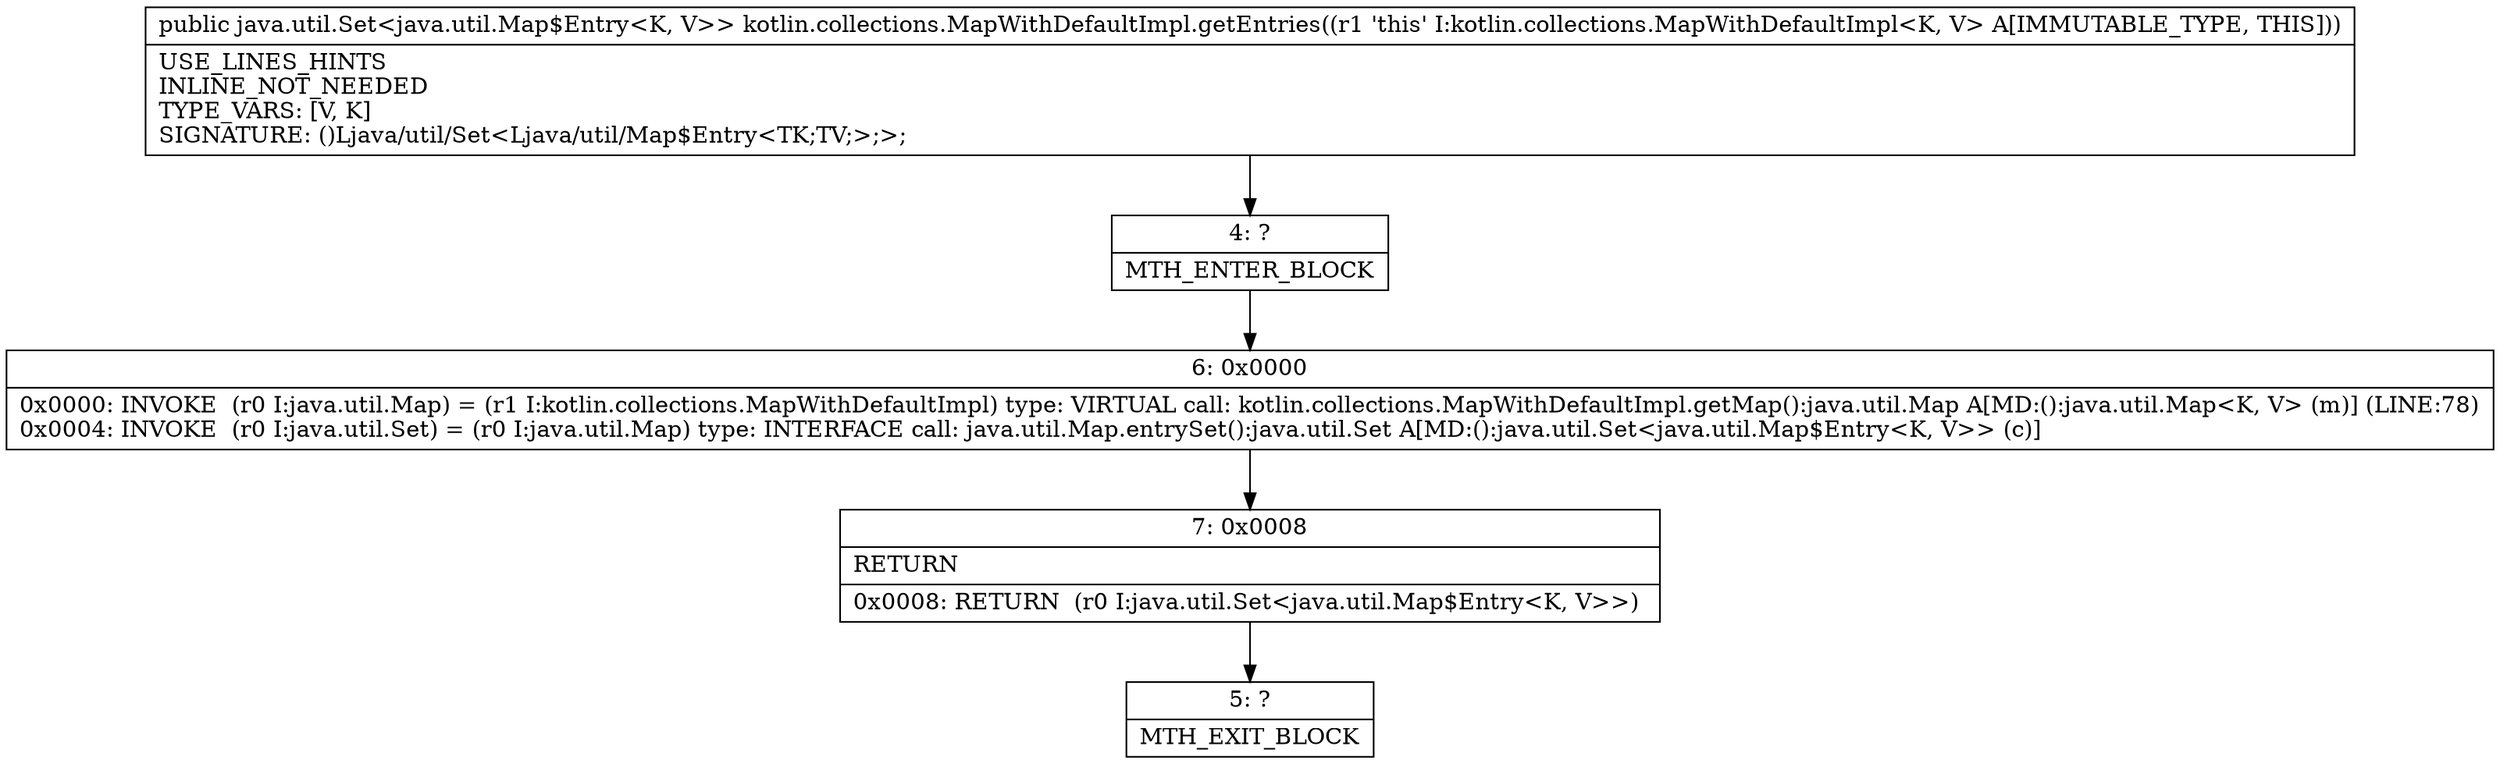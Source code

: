 digraph "CFG forkotlin.collections.MapWithDefaultImpl.getEntries()Ljava\/util\/Set;" {
Node_4 [shape=record,label="{4\:\ ?|MTH_ENTER_BLOCK\l}"];
Node_6 [shape=record,label="{6\:\ 0x0000|0x0000: INVOKE  (r0 I:java.util.Map) = (r1 I:kotlin.collections.MapWithDefaultImpl) type: VIRTUAL call: kotlin.collections.MapWithDefaultImpl.getMap():java.util.Map A[MD:():java.util.Map\<K, V\> (m)] (LINE:78)\l0x0004: INVOKE  (r0 I:java.util.Set) = (r0 I:java.util.Map) type: INTERFACE call: java.util.Map.entrySet():java.util.Set A[MD:():java.util.Set\<java.util.Map$Entry\<K, V\>\> (c)]\l}"];
Node_7 [shape=record,label="{7\:\ 0x0008|RETURN\l|0x0008: RETURN  (r0 I:java.util.Set\<java.util.Map$Entry\<K, V\>\>) \l}"];
Node_5 [shape=record,label="{5\:\ ?|MTH_EXIT_BLOCK\l}"];
MethodNode[shape=record,label="{public java.util.Set\<java.util.Map$Entry\<K, V\>\> kotlin.collections.MapWithDefaultImpl.getEntries((r1 'this' I:kotlin.collections.MapWithDefaultImpl\<K, V\> A[IMMUTABLE_TYPE, THIS]))  | USE_LINES_HINTS\lINLINE_NOT_NEEDED\lTYPE_VARS: [V, K]\lSIGNATURE: ()Ljava\/util\/Set\<Ljava\/util\/Map$Entry\<TK;TV;\>;\>;\l}"];
MethodNode -> Node_4;Node_4 -> Node_6;
Node_6 -> Node_7;
Node_7 -> Node_5;
}

